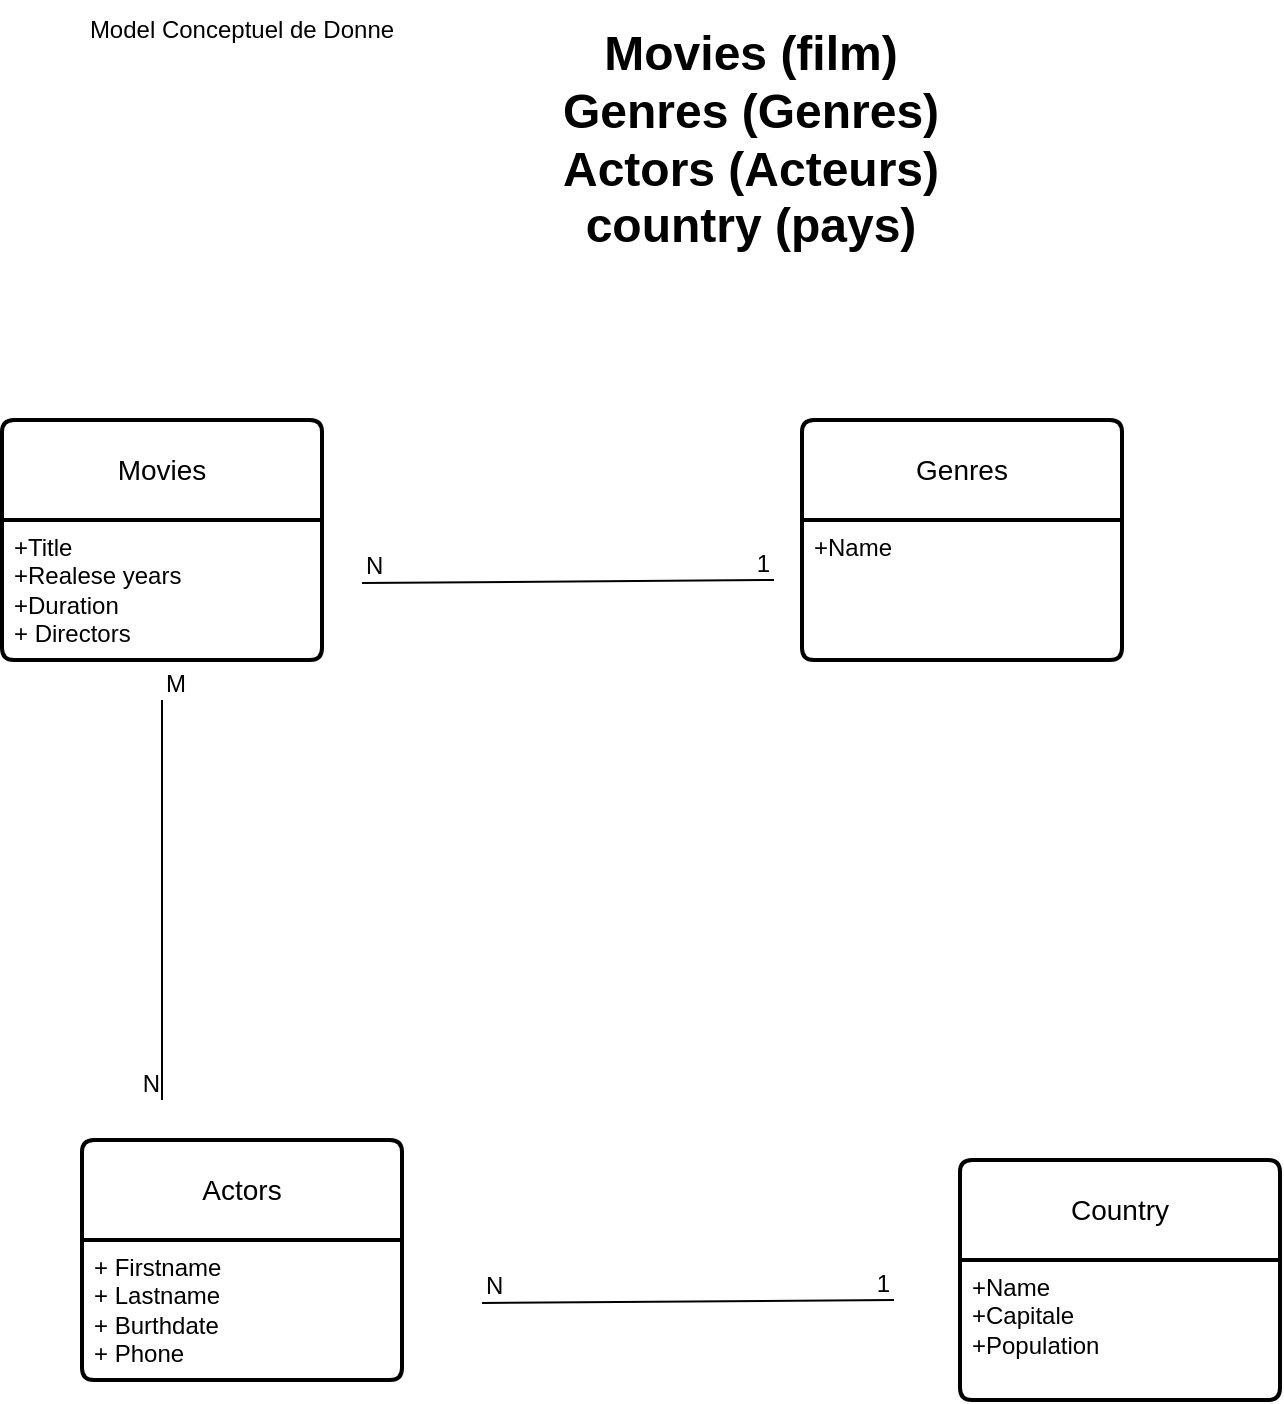 <mxfile version="21.7.0" type="github" pages="2">
  <diagram name="Page-1" id="KSsnOPdigXh4JownXbVb">
    <mxGraphModel dx="880" dy="441" grid="1" gridSize="10" guides="1" tooltips="1" connect="1" arrows="1" fold="1" page="1" pageScale="1" pageWidth="827" pageHeight="1169" math="0" shadow="0">
      <root>
        <mxCell id="0" />
        <mxCell id="1" parent="0" />
        <mxCell id="9p0h_1WCVGfM0CrtIXux-3" value="Movies" style="swimlane;childLayout=stackLayout;horizontal=1;startSize=50;horizontalStack=0;rounded=1;fontSize=14;fontStyle=0;strokeWidth=2;resizeParent=0;resizeLast=1;shadow=0;dashed=0;align=center;arcSize=4;whiteSpace=wrap;html=1;" vertex="1" parent="1">
          <mxGeometry x="40" y="240" width="160" height="120" as="geometry" />
        </mxCell>
        <mxCell id="9p0h_1WCVGfM0CrtIXux-4" value="+Title&lt;br&gt;+Realese years&lt;br&gt;&lt;div&gt;+Duration&lt;/div&gt;&lt;div&gt;+ Directors&lt;br&gt;&lt;/div&gt;" style="align=left;strokeColor=none;fillColor=none;spacingLeft=4;fontSize=12;verticalAlign=top;resizable=0;rotatable=0;part=1;html=1;" vertex="1" parent="9p0h_1WCVGfM0CrtIXux-3">
          <mxGeometry y="50" width="160" height="70" as="geometry" />
        </mxCell>
        <mxCell id="9p0h_1WCVGfM0CrtIXux-7" value="&lt;div&gt;Movies (film)&lt;/div&gt;&lt;div&gt;Genres (Genres)&lt;/div&gt;&lt;div&gt;Actors (Acteurs)&lt;/div&gt;&lt;div&gt;country (pays)&lt;br&gt;&lt;/div&gt;" style="text;strokeColor=none;fillColor=none;html=1;fontSize=24;fontStyle=1;verticalAlign=middle;align=center;" vertex="1" parent="1">
          <mxGeometry x="309" y="80" width="210" height="40" as="geometry" />
        </mxCell>
        <mxCell id="9p0h_1WCVGfM0CrtIXux-10" value="Genres" style="swimlane;childLayout=stackLayout;horizontal=1;startSize=50;horizontalStack=0;rounded=1;fontSize=14;fontStyle=0;strokeWidth=2;resizeParent=0;resizeLast=1;shadow=0;dashed=0;align=center;arcSize=4;whiteSpace=wrap;html=1;" vertex="1" parent="1">
          <mxGeometry x="440" y="240" width="160" height="120" as="geometry" />
        </mxCell>
        <mxCell id="9p0h_1WCVGfM0CrtIXux-11" value="+Name" style="align=left;strokeColor=none;fillColor=none;spacingLeft=4;fontSize=12;verticalAlign=top;resizable=0;rotatable=0;part=1;html=1;" vertex="1" parent="9p0h_1WCVGfM0CrtIXux-10">
          <mxGeometry y="50" width="160" height="70" as="geometry" />
        </mxCell>
        <mxCell id="9p0h_1WCVGfM0CrtIXux-14" value="Actors" style="swimlane;childLayout=stackLayout;horizontal=1;startSize=50;horizontalStack=0;rounded=1;fontSize=14;fontStyle=0;strokeWidth=2;resizeParent=0;resizeLast=1;shadow=0;dashed=0;align=center;arcSize=4;whiteSpace=wrap;html=1;" vertex="1" parent="1">
          <mxGeometry x="80" y="600" width="160" height="120" as="geometry" />
        </mxCell>
        <mxCell id="9p0h_1WCVGfM0CrtIXux-15" value="+ Firstname&lt;br&gt;+ Lastname&lt;br&gt;&lt;div&gt;+ Burthdate&lt;/div&gt;&lt;div&gt;+ Phone&lt;br&gt;&lt;/div&gt;" style="align=left;strokeColor=none;fillColor=none;spacingLeft=4;fontSize=12;verticalAlign=top;resizable=0;rotatable=0;part=1;html=1;" vertex="1" parent="9p0h_1WCVGfM0CrtIXux-14">
          <mxGeometry y="50" width="160" height="70" as="geometry" />
        </mxCell>
        <mxCell id="9p0h_1WCVGfM0CrtIXux-16" value="Country" style="swimlane;childLayout=stackLayout;horizontal=1;startSize=50;horizontalStack=0;rounded=1;fontSize=14;fontStyle=0;strokeWidth=2;resizeParent=0;resizeLast=1;shadow=0;dashed=0;align=center;arcSize=4;whiteSpace=wrap;html=1;" vertex="1" parent="1">
          <mxGeometry x="519" y="610" width="160" height="120" as="geometry" />
        </mxCell>
        <mxCell id="9p0h_1WCVGfM0CrtIXux-17" value="+Name&lt;br&gt;+Capitale&lt;br&gt;+Population" style="align=left;strokeColor=none;fillColor=none;spacingLeft=4;fontSize=12;verticalAlign=top;resizable=0;rotatable=0;part=1;html=1;" vertex="1" parent="9p0h_1WCVGfM0CrtIXux-16">
          <mxGeometry y="50" width="160" height="70" as="geometry" />
        </mxCell>
        <mxCell id="9p0h_1WCVGfM0CrtIXux-25" value="" style="endArrow=none;html=1;rounded=0;entryX=-0.025;entryY=0.114;entryDx=0;entryDy=0;entryPerimeter=0;" edge="1" parent="1">
          <mxGeometry relative="1" as="geometry">
            <mxPoint x="280" y="681.5" as="sourcePoint" />
            <mxPoint x="486" y="680" as="targetPoint" />
          </mxGeometry>
        </mxCell>
        <mxCell id="9p0h_1WCVGfM0CrtIXux-26" value="N" style="resizable=0;html=1;whiteSpace=wrap;align=left;verticalAlign=bottom;" connectable="0" vertex="1" parent="9p0h_1WCVGfM0CrtIXux-25">
          <mxGeometry x="-1" relative="1" as="geometry" />
        </mxCell>
        <mxCell id="9p0h_1WCVGfM0CrtIXux-27" value="1" style="resizable=0;html=1;whiteSpace=wrap;align=right;verticalAlign=bottom;" connectable="0" vertex="1" parent="9p0h_1WCVGfM0CrtIXux-25">
          <mxGeometry x="1" relative="1" as="geometry" />
        </mxCell>
        <mxCell id="9p0h_1WCVGfM0CrtIXux-28" value="" style="endArrow=none;html=1;rounded=0;entryX=-0.025;entryY=0.114;entryDx=0;entryDy=0;entryPerimeter=0;" edge="1" parent="1">
          <mxGeometry relative="1" as="geometry">
            <mxPoint x="220" y="321.5" as="sourcePoint" />
            <mxPoint x="426" y="320" as="targetPoint" />
          </mxGeometry>
        </mxCell>
        <mxCell id="9p0h_1WCVGfM0CrtIXux-29" value="N" style="resizable=0;html=1;whiteSpace=wrap;align=left;verticalAlign=bottom;" connectable="0" vertex="1" parent="9p0h_1WCVGfM0CrtIXux-28">
          <mxGeometry x="-1" relative="1" as="geometry" />
        </mxCell>
        <mxCell id="9p0h_1WCVGfM0CrtIXux-30" value="1" style="resizable=0;html=1;whiteSpace=wrap;align=right;verticalAlign=bottom;" connectable="0" vertex="1" parent="9p0h_1WCVGfM0CrtIXux-28">
          <mxGeometry x="1" relative="1" as="geometry" />
        </mxCell>
        <mxCell id="9p0h_1WCVGfM0CrtIXux-31" value="" style="endArrow=none;html=1;rounded=0;" edge="1" parent="1">
          <mxGeometry relative="1" as="geometry">
            <mxPoint x="120" y="380" as="sourcePoint" />
            <mxPoint x="120" y="580" as="targetPoint" />
          </mxGeometry>
        </mxCell>
        <mxCell id="9p0h_1WCVGfM0CrtIXux-32" value="M" style="resizable=0;html=1;whiteSpace=wrap;align=left;verticalAlign=bottom;" connectable="0" vertex="1" parent="9p0h_1WCVGfM0CrtIXux-31">
          <mxGeometry x="-1" relative="1" as="geometry" />
        </mxCell>
        <mxCell id="9p0h_1WCVGfM0CrtIXux-33" value="N" style="resizable=0;html=1;whiteSpace=wrap;align=right;verticalAlign=bottom;" connectable="0" vertex="1" parent="9p0h_1WCVGfM0CrtIXux-31">
          <mxGeometry x="1" relative="1" as="geometry" />
        </mxCell>
        <mxCell id="Tb4ciXF_prKB8E5n3KMP-1" value="Model Conceptuel de Donne" style="text;html=1;strokeColor=none;fillColor=none;align=center;verticalAlign=middle;whiteSpace=wrap;rounded=0;" vertex="1" parent="1">
          <mxGeometry x="40" y="30" width="240" height="30" as="geometry" />
        </mxCell>
      </root>
    </mxGraphModel>
  </diagram>
  <diagram id="orvwJDBDXm_KZyoc-O9d" name="Page-2">
    <mxGraphModel dx="880" dy="441" grid="1" gridSize="10" guides="1" tooltips="1" connect="1" arrows="1" fold="1" page="1" pageScale="1" pageWidth="827" pageHeight="1169" math="0" shadow="0">
      <root>
        <mxCell id="0" />
        <mxCell id="1" parent="0" />
        <mxCell id="fIonB7L16BVc97T09fzX-1" value="Model Logique de Donne" style="text;html=1;strokeColor=none;fillColor=none;align=center;verticalAlign=middle;whiteSpace=wrap;rounded=0;" vertex="1" parent="1">
          <mxGeometry x="319" y="50" width="190" height="30" as="geometry" />
        </mxCell>
      </root>
    </mxGraphModel>
  </diagram>
</mxfile>
